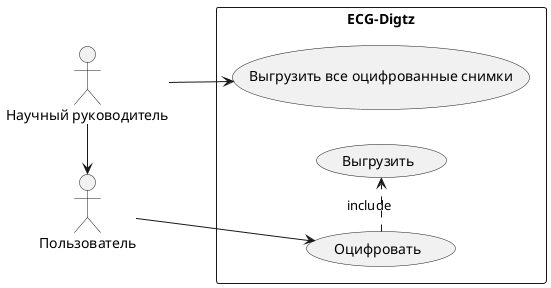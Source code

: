 @startuml
'https://plantuml.com/use-case-diagram

left to right direction
skinparam packageStyle rect
actor Пользователь as User
actor :Научный руководитель: as SPK
SPK -> User

rectangle ECG-Digtz {
    User --> (Оцифровать)
    SPK --> (Выгрузить все оцифрованные снимки)
    (Оцифровать) .> (Выгрузить) : include
}

@enduml